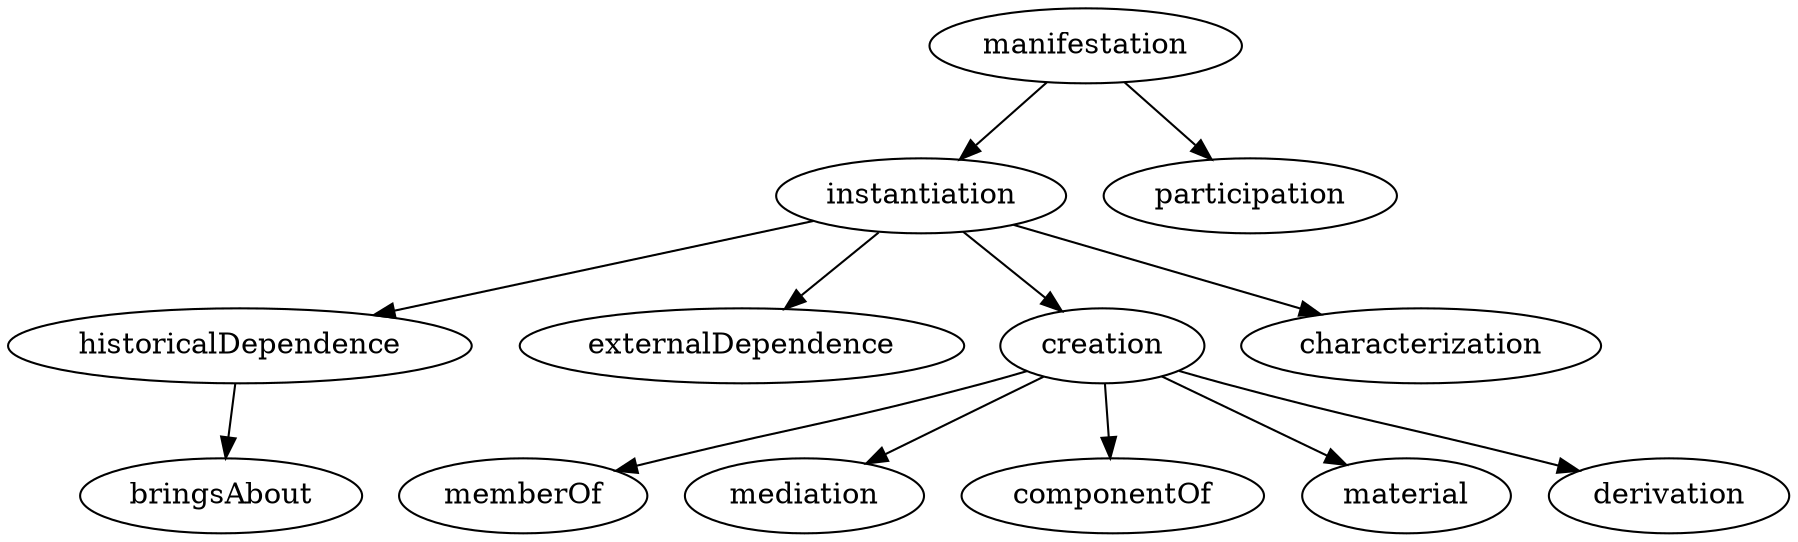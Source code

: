 strict digraph  {
manifestation;
instantiation;
participation;
historicalDependence;
externalDependence;
creation;
characterization;
bringsAbout;
memberOf;
mediation;
componentOf;
material;
derivation;
manifestation -> instantiation;
manifestation -> participation;
instantiation -> historicalDependence;
instantiation -> externalDependence;
instantiation -> creation;
instantiation -> characterization;
historicalDependence -> bringsAbout;
creation -> memberOf;
creation -> mediation;
creation -> componentOf;
creation -> material;
creation -> derivation;
}
